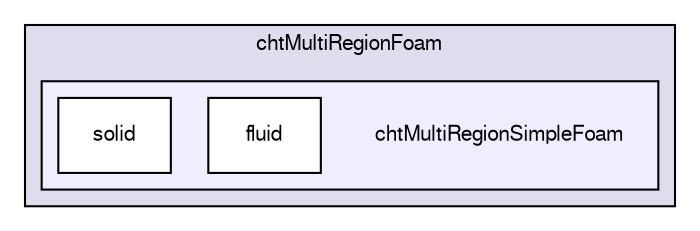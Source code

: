 digraph "applications/solvers/heatTransfer/chtMultiRegionFoam/chtMultiRegionSimpleFoam" {
  bgcolor=transparent;
  compound=true
  node [ fontsize="10", fontname="FreeSans"];
  edge [ labelfontsize="10", labelfontname="FreeSans"];
  subgraph clusterdir_b757d9b58d85b680e78ff2fbfc645379 {
    graph [ bgcolor="#ddddee", pencolor="black", label="chtMultiRegionFoam" fontname="FreeSans", fontsize="10", URL="dir_b757d9b58d85b680e78ff2fbfc645379.html"]
  subgraph clusterdir_7ecfd1dac3553496cb15f774e1c2dc42 {
    graph [ bgcolor="#eeeeff", pencolor="black", label="" URL="dir_7ecfd1dac3553496cb15f774e1c2dc42.html"];
    dir_7ecfd1dac3553496cb15f774e1c2dc42 [shape=plaintext label="chtMultiRegionSimpleFoam"];
    dir_480b20a163520755f6a315cc6ae6dab3 [shape=box label="fluid" color="black" fillcolor="white" style="filled" URL="dir_480b20a163520755f6a315cc6ae6dab3.html"];
    dir_8af865739e947a1b0575fbb3e6ebbc6d [shape=box label="solid" color="black" fillcolor="white" style="filled" URL="dir_8af865739e947a1b0575fbb3e6ebbc6d.html"];
  }
  }
}
